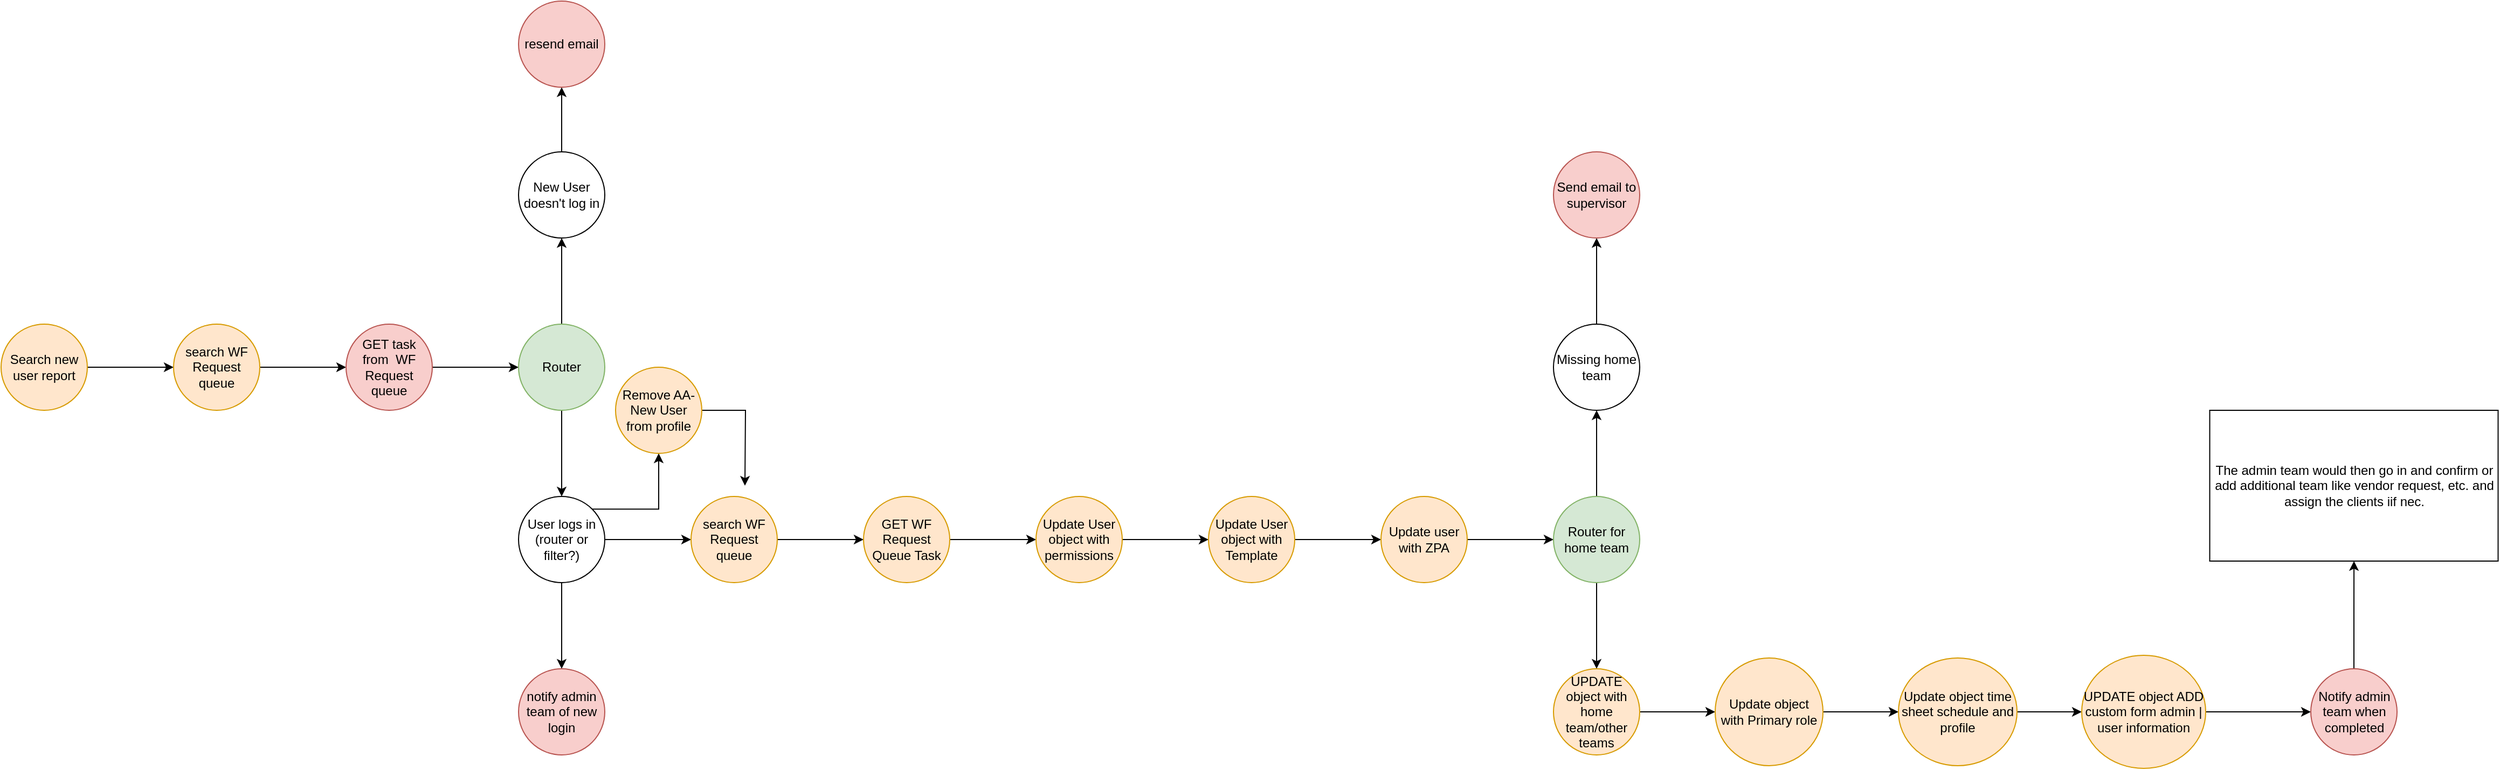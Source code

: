<mxfile version="21.6.9" type="github">
  <diagram name="Page-1" id="vVXSdAFtz8uP6ZpRu3tx">
    <mxGraphModel dx="1434" dy="1850" grid="1" gridSize="10" guides="1" tooltips="1" connect="1" arrows="1" fold="1" page="1" pageScale="1" pageWidth="850" pageHeight="1100" math="0" shadow="0">
      <root>
        <mxCell id="0" />
        <mxCell id="1" parent="0" />
        <mxCell id="5EUE_wpnl3A7IQsI-HqW-3" value="" style="edgeStyle=orthogonalEdgeStyle;rounded=0;orthogonalLoop=1;jettySize=auto;html=1;" parent="1" source="5EUE_wpnl3A7IQsI-HqW-1" target="5EUE_wpnl3A7IQsI-HqW-2" edge="1">
          <mxGeometry relative="1" as="geometry" />
        </mxCell>
        <mxCell id="5EUE_wpnl3A7IQsI-HqW-1" value="Search new user report" style="ellipse;whiteSpace=wrap;html=1;aspect=fixed;fillColor=#ffe6cc;strokeColor=#d79b00;" parent="1" vertex="1">
          <mxGeometry x="80" y="280" width="80" height="80" as="geometry" />
        </mxCell>
        <mxCell id="5EUE_wpnl3A7IQsI-HqW-5" value="" style="edgeStyle=orthogonalEdgeStyle;rounded=0;orthogonalLoop=1;jettySize=auto;html=1;" parent="1" source="5EUE_wpnl3A7IQsI-HqW-2" target="5EUE_wpnl3A7IQsI-HqW-4" edge="1">
          <mxGeometry relative="1" as="geometry" />
        </mxCell>
        <mxCell id="5EUE_wpnl3A7IQsI-HqW-2" value="search WF Request queue" style="ellipse;whiteSpace=wrap;html=1;fillColor=#ffe6cc;strokeColor=#d79b00;" parent="1" vertex="1">
          <mxGeometry x="240" y="280" width="80" height="80" as="geometry" />
        </mxCell>
        <mxCell id="5EUE_wpnl3A7IQsI-HqW-7" value="" style="edgeStyle=orthogonalEdgeStyle;rounded=0;orthogonalLoop=1;jettySize=auto;html=1;" parent="1" source="5EUE_wpnl3A7IQsI-HqW-4" target="5EUE_wpnl3A7IQsI-HqW-6" edge="1">
          <mxGeometry relative="1" as="geometry" />
        </mxCell>
        <mxCell id="5EUE_wpnl3A7IQsI-HqW-4" value="GET task from&amp;nbsp; WF Request queue" style="ellipse;whiteSpace=wrap;html=1;fillColor=#f8cecc;strokeColor=#b85450;" parent="1" vertex="1">
          <mxGeometry x="400" y="280" width="80" height="80" as="geometry" />
        </mxCell>
        <mxCell id="gxKWUP_uDM2MAdw7EW2u-2" value="" style="edgeStyle=orthogonalEdgeStyle;rounded=0;orthogonalLoop=1;jettySize=auto;html=1;" parent="1" source="5EUE_wpnl3A7IQsI-HqW-6" target="gxKWUP_uDM2MAdw7EW2u-1" edge="1">
          <mxGeometry relative="1" as="geometry" />
        </mxCell>
        <mxCell id="gxKWUP_uDM2MAdw7EW2u-6" value="" style="edgeStyle=orthogonalEdgeStyle;rounded=0;orthogonalLoop=1;jettySize=auto;html=1;" parent="1" source="5EUE_wpnl3A7IQsI-HqW-6" target="gxKWUP_uDM2MAdw7EW2u-5" edge="1">
          <mxGeometry relative="1" as="geometry" />
        </mxCell>
        <mxCell id="5EUE_wpnl3A7IQsI-HqW-6" value="Router" style="ellipse;whiteSpace=wrap;html=1;fillColor=#d5e8d4;strokeColor=#82b366;" parent="1" vertex="1">
          <mxGeometry x="560" y="280" width="80" height="80" as="geometry" />
        </mxCell>
        <mxCell id="gxKWUP_uDM2MAdw7EW2u-4" value="" style="edgeStyle=orthogonalEdgeStyle;rounded=0;orthogonalLoop=1;jettySize=auto;html=1;" parent="1" source="gxKWUP_uDM2MAdw7EW2u-1" target="gxKWUP_uDM2MAdw7EW2u-3" edge="1">
          <mxGeometry relative="1" as="geometry" />
        </mxCell>
        <mxCell id="gxKWUP_uDM2MAdw7EW2u-1" value="New User doesn&#39;t log in" style="ellipse;whiteSpace=wrap;html=1;" parent="1" vertex="1">
          <mxGeometry x="560" y="120" width="80" height="80" as="geometry" />
        </mxCell>
        <mxCell id="gxKWUP_uDM2MAdw7EW2u-3" value="resend email" style="ellipse;whiteSpace=wrap;html=1;fillColor=#f8cecc;strokeColor=#b85450;" parent="1" vertex="1">
          <mxGeometry x="560" y="-20" width="80" height="80" as="geometry" />
        </mxCell>
        <mxCell id="gxKWUP_uDM2MAdw7EW2u-8" value="" style="edgeStyle=orthogonalEdgeStyle;rounded=0;orthogonalLoop=1;jettySize=auto;html=1;" parent="1" source="gxKWUP_uDM2MAdw7EW2u-5" target="gxKWUP_uDM2MAdw7EW2u-7" edge="1">
          <mxGeometry relative="1" as="geometry" />
        </mxCell>
        <mxCell id="gxKWUP_uDM2MAdw7EW2u-24" value="" style="edgeStyle=orthogonalEdgeStyle;rounded=0;orthogonalLoop=1;jettySize=auto;html=1;" parent="1" source="gxKWUP_uDM2MAdw7EW2u-5" target="gxKWUP_uDM2MAdw7EW2u-23" edge="1">
          <mxGeometry relative="1" as="geometry" />
        </mxCell>
        <mxCell id="8IBs_QEcT8ALhcW6kUkQ-1" style="edgeStyle=orthogonalEdgeStyle;rounded=0;orthogonalLoop=1;jettySize=auto;html=1;exitX=1;exitY=0;exitDx=0;exitDy=0;" edge="1" parent="1" source="gxKWUP_uDM2MAdw7EW2u-5" target="8IBs_QEcT8ALhcW6kUkQ-2">
          <mxGeometry relative="1" as="geometry">
            <mxPoint x="670" y="390" as="targetPoint" />
          </mxGeometry>
        </mxCell>
        <mxCell id="gxKWUP_uDM2MAdw7EW2u-5" value="User logs in (router or filter?)" style="ellipse;whiteSpace=wrap;html=1;" parent="1" vertex="1">
          <mxGeometry x="560" y="440" width="80" height="80" as="geometry" />
        </mxCell>
        <mxCell id="gxKWUP_uDM2MAdw7EW2u-10" value="" style="edgeStyle=orthogonalEdgeStyle;rounded=0;orthogonalLoop=1;jettySize=auto;html=1;" parent="1" source="gxKWUP_uDM2MAdw7EW2u-7" target="gxKWUP_uDM2MAdw7EW2u-9" edge="1">
          <mxGeometry relative="1" as="geometry" />
        </mxCell>
        <mxCell id="gxKWUP_uDM2MAdw7EW2u-7" value="search WF Request queue" style="ellipse;whiteSpace=wrap;html=1;fillColor=#ffe6cc;strokeColor=#d79b00;" parent="1" vertex="1">
          <mxGeometry x="720" y="440" width="80" height="80" as="geometry" />
        </mxCell>
        <mxCell id="gxKWUP_uDM2MAdw7EW2u-12" value="" style="edgeStyle=orthogonalEdgeStyle;rounded=0;orthogonalLoop=1;jettySize=auto;html=1;" parent="1" source="gxKWUP_uDM2MAdw7EW2u-9" target="gxKWUP_uDM2MAdw7EW2u-11" edge="1">
          <mxGeometry relative="1" as="geometry" />
        </mxCell>
        <mxCell id="gxKWUP_uDM2MAdw7EW2u-9" value="GET WF Request Queue Task" style="ellipse;whiteSpace=wrap;html=1;fillColor=#ffe6cc;strokeColor=#d79b00;" parent="1" vertex="1">
          <mxGeometry x="880" y="440" width="80" height="80" as="geometry" />
        </mxCell>
        <mxCell id="gxKWUP_uDM2MAdw7EW2u-14" value="" style="edgeStyle=orthogonalEdgeStyle;rounded=0;orthogonalLoop=1;jettySize=auto;html=1;" parent="1" source="gxKWUP_uDM2MAdw7EW2u-11" target="gxKWUP_uDM2MAdw7EW2u-13" edge="1">
          <mxGeometry relative="1" as="geometry" />
        </mxCell>
        <mxCell id="gxKWUP_uDM2MAdw7EW2u-11" value="Update User object with permissions" style="ellipse;whiteSpace=wrap;html=1;fillColor=#ffe6cc;strokeColor=#d79b00;" parent="1" vertex="1">
          <mxGeometry x="1040" y="440" width="80" height="80" as="geometry" />
        </mxCell>
        <mxCell id="gxKWUP_uDM2MAdw7EW2u-16" value="" style="edgeStyle=orthogonalEdgeStyle;rounded=0;orthogonalLoop=1;jettySize=auto;html=1;" parent="1" source="gxKWUP_uDM2MAdw7EW2u-13" target="gxKWUP_uDM2MAdw7EW2u-15" edge="1">
          <mxGeometry relative="1" as="geometry" />
        </mxCell>
        <mxCell id="gxKWUP_uDM2MAdw7EW2u-13" value="Update User object with Template" style="ellipse;whiteSpace=wrap;html=1;fillColor=#ffe6cc;strokeColor=#d79b00;" parent="1" vertex="1">
          <mxGeometry x="1200" y="440" width="80" height="80" as="geometry" />
        </mxCell>
        <mxCell id="gxKWUP_uDM2MAdw7EW2u-18" value="" style="edgeStyle=orthogonalEdgeStyle;rounded=0;orthogonalLoop=1;jettySize=auto;html=1;" parent="1" source="gxKWUP_uDM2MAdw7EW2u-15" target="gxKWUP_uDM2MAdw7EW2u-17" edge="1">
          <mxGeometry relative="1" as="geometry" />
        </mxCell>
        <mxCell id="gxKWUP_uDM2MAdw7EW2u-15" value="Update user with ZPA" style="ellipse;whiteSpace=wrap;html=1;fillColor=#ffe6cc;strokeColor=#d79b00;" parent="1" vertex="1">
          <mxGeometry x="1360" y="440" width="80" height="80" as="geometry" />
        </mxCell>
        <mxCell id="gxKWUP_uDM2MAdw7EW2u-20" value="" style="edgeStyle=orthogonalEdgeStyle;rounded=0;orthogonalLoop=1;jettySize=auto;html=1;" parent="1" source="gxKWUP_uDM2MAdw7EW2u-17" target="gxKWUP_uDM2MAdw7EW2u-19" edge="1">
          <mxGeometry relative="1" as="geometry" />
        </mxCell>
        <mxCell id="gxKWUP_uDM2MAdw7EW2u-26" value="" style="edgeStyle=orthogonalEdgeStyle;rounded=0;orthogonalLoop=1;jettySize=auto;html=1;" parent="1" source="gxKWUP_uDM2MAdw7EW2u-17" target="gxKWUP_uDM2MAdw7EW2u-25" edge="1">
          <mxGeometry relative="1" as="geometry" />
        </mxCell>
        <mxCell id="gxKWUP_uDM2MAdw7EW2u-17" value="Router for home team" style="ellipse;whiteSpace=wrap;html=1;fillColor=#d5e8d4;strokeColor=#82b366;" parent="1" vertex="1">
          <mxGeometry x="1520" y="440" width="80" height="80" as="geometry" />
        </mxCell>
        <mxCell id="gxKWUP_uDM2MAdw7EW2u-22" value="" style="edgeStyle=orthogonalEdgeStyle;rounded=0;orthogonalLoop=1;jettySize=auto;html=1;" parent="1" source="gxKWUP_uDM2MAdw7EW2u-19" target="gxKWUP_uDM2MAdw7EW2u-21" edge="1">
          <mxGeometry relative="1" as="geometry" />
        </mxCell>
        <mxCell id="gxKWUP_uDM2MAdw7EW2u-19" value="Missing home team" style="ellipse;whiteSpace=wrap;html=1;" parent="1" vertex="1">
          <mxGeometry x="1520" y="280" width="80" height="80" as="geometry" />
        </mxCell>
        <mxCell id="gxKWUP_uDM2MAdw7EW2u-21" value="Send email to supervisor" style="ellipse;whiteSpace=wrap;html=1;fillColor=#f8cecc;strokeColor=#b85450;" parent="1" vertex="1">
          <mxGeometry x="1520" y="120" width="80" height="80" as="geometry" />
        </mxCell>
        <mxCell id="gxKWUP_uDM2MAdw7EW2u-23" value="notify admin team of new login" style="ellipse;whiteSpace=wrap;html=1;fillColor=#f8cecc;strokeColor=#b85450;" parent="1" vertex="1">
          <mxGeometry x="560" y="600" width="80" height="80" as="geometry" />
        </mxCell>
        <mxCell id="gxKWUP_uDM2MAdw7EW2u-28" value="" style="edgeStyle=orthogonalEdgeStyle;rounded=0;orthogonalLoop=1;jettySize=auto;html=1;" parent="1" source="gxKWUP_uDM2MAdw7EW2u-25" target="gxKWUP_uDM2MAdw7EW2u-27" edge="1">
          <mxGeometry relative="1" as="geometry" />
        </mxCell>
        <mxCell id="gxKWUP_uDM2MAdw7EW2u-25" value="UPDATE object with home team/other teams" style="ellipse;whiteSpace=wrap;html=1;fillColor=#ffe6cc;strokeColor=#d79b00;" parent="1" vertex="1">
          <mxGeometry x="1520" y="600" width="80" height="80" as="geometry" />
        </mxCell>
        <mxCell id="gxKWUP_uDM2MAdw7EW2u-30" value="" style="edgeStyle=orthogonalEdgeStyle;rounded=0;orthogonalLoop=1;jettySize=auto;html=1;" parent="1" source="gxKWUP_uDM2MAdw7EW2u-27" target="gxKWUP_uDM2MAdw7EW2u-29" edge="1">
          <mxGeometry relative="1" as="geometry" />
        </mxCell>
        <mxCell id="gxKWUP_uDM2MAdw7EW2u-27" value="Update object with Primary role" style="ellipse;whiteSpace=wrap;html=1;fillColor=#ffe6cc;strokeColor=#d79b00;" parent="1" vertex="1">
          <mxGeometry x="1670" y="590" width="100" height="100" as="geometry" />
        </mxCell>
        <mxCell id="gxKWUP_uDM2MAdw7EW2u-32" value="" style="edgeStyle=orthogonalEdgeStyle;rounded=0;orthogonalLoop=1;jettySize=auto;html=1;" parent="1" source="gxKWUP_uDM2MAdw7EW2u-29" target="gxKWUP_uDM2MAdw7EW2u-31" edge="1">
          <mxGeometry relative="1" as="geometry" />
        </mxCell>
        <mxCell id="gxKWUP_uDM2MAdw7EW2u-29" value="Update object time sheet schedule and profile" style="ellipse;whiteSpace=wrap;html=1;fillColor=#ffe6cc;strokeColor=#d79b00;" parent="1" vertex="1">
          <mxGeometry x="1840" y="590" width="110" height="100" as="geometry" />
        </mxCell>
        <mxCell id="gxKWUP_uDM2MAdw7EW2u-34" value="" style="edgeStyle=orthogonalEdgeStyle;rounded=0;orthogonalLoop=1;jettySize=auto;html=1;" parent="1" source="gxKWUP_uDM2MAdw7EW2u-31" target="gxKWUP_uDM2MAdw7EW2u-33" edge="1">
          <mxGeometry relative="1" as="geometry" />
        </mxCell>
        <mxCell id="gxKWUP_uDM2MAdw7EW2u-31" value="UPDATE object ADD custom form admin | user information" style="ellipse;whiteSpace=wrap;html=1;direction=south;fillColor=#ffe6cc;strokeColor=#d79b00;" parent="1" vertex="1">
          <mxGeometry x="2010" y="587.5" width="115" height="105" as="geometry" />
        </mxCell>
        <mxCell id="gxKWUP_uDM2MAdw7EW2u-36" value="" style="edgeStyle=orthogonalEdgeStyle;rounded=0;orthogonalLoop=1;jettySize=auto;html=1;" parent="1" source="gxKWUP_uDM2MAdw7EW2u-33" target="gxKWUP_uDM2MAdw7EW2u-35" edge="1">
          <mxGeometry relative="1" as="geometry" />
        </mxCell>
        <mxCell id="gxKWUP_uDM2MAdw7EW2u-33" value="Notify admin team when completed" style="ellipse;whiteSpace=wrap;html=1;fillColor=#f8cecc;strokeColor=#b85450;" parent="1" vertex="1">
          <mxGeometry x="2222.5" y="600" width="80" height="80" as="geometry" />
        </mxCell>
        <mxCell id="gxKWUP_uDM2MAdw7EW2u-35" value="The admin team would then go in and confirm or add additional team like vendor request, etc. and assign the clients iif nec." style="whiteSpace=wrap;html=1;" parent="1" vertex="1">
          <mxGeometry x="2128.75" y="360" width="267.5" height="140" as="geometry" />
        </mxCell>
        <mxCell id="8IBs_QEcT8ALhcW6kUkQ-4" style="edgeStyle=orthogonalEdgeStyle;rounded=0;orthogonalLoop=1;jettySize=auto;html=1;" edge="1" parent="1" source="8IBs_QEcT8ALhcW6kUkQ-2">
          <mxGeometry relative="1" as="geometry">
            <mxPoint x="770" y="430" as="targetPoint" />
          </mxGeometry>
        </mxCell>
        <mxCell id="8IBs_QEcT8ALhcW6kUkQ-2" value="Remove AA-New User from profile" style="ellipse;whiteSpace=wrap;html=1;aspect=fixed;fillColor=#ffe6cc;strokeColor=#d79b00;" vertex="1" parent="1">
          <mxGeometry x="650" y="320" width="80" height="80" as="geometry" />
        </mxCell>
      </root>
    </mxGraphModel>
  </diagram>
</mxfile>
